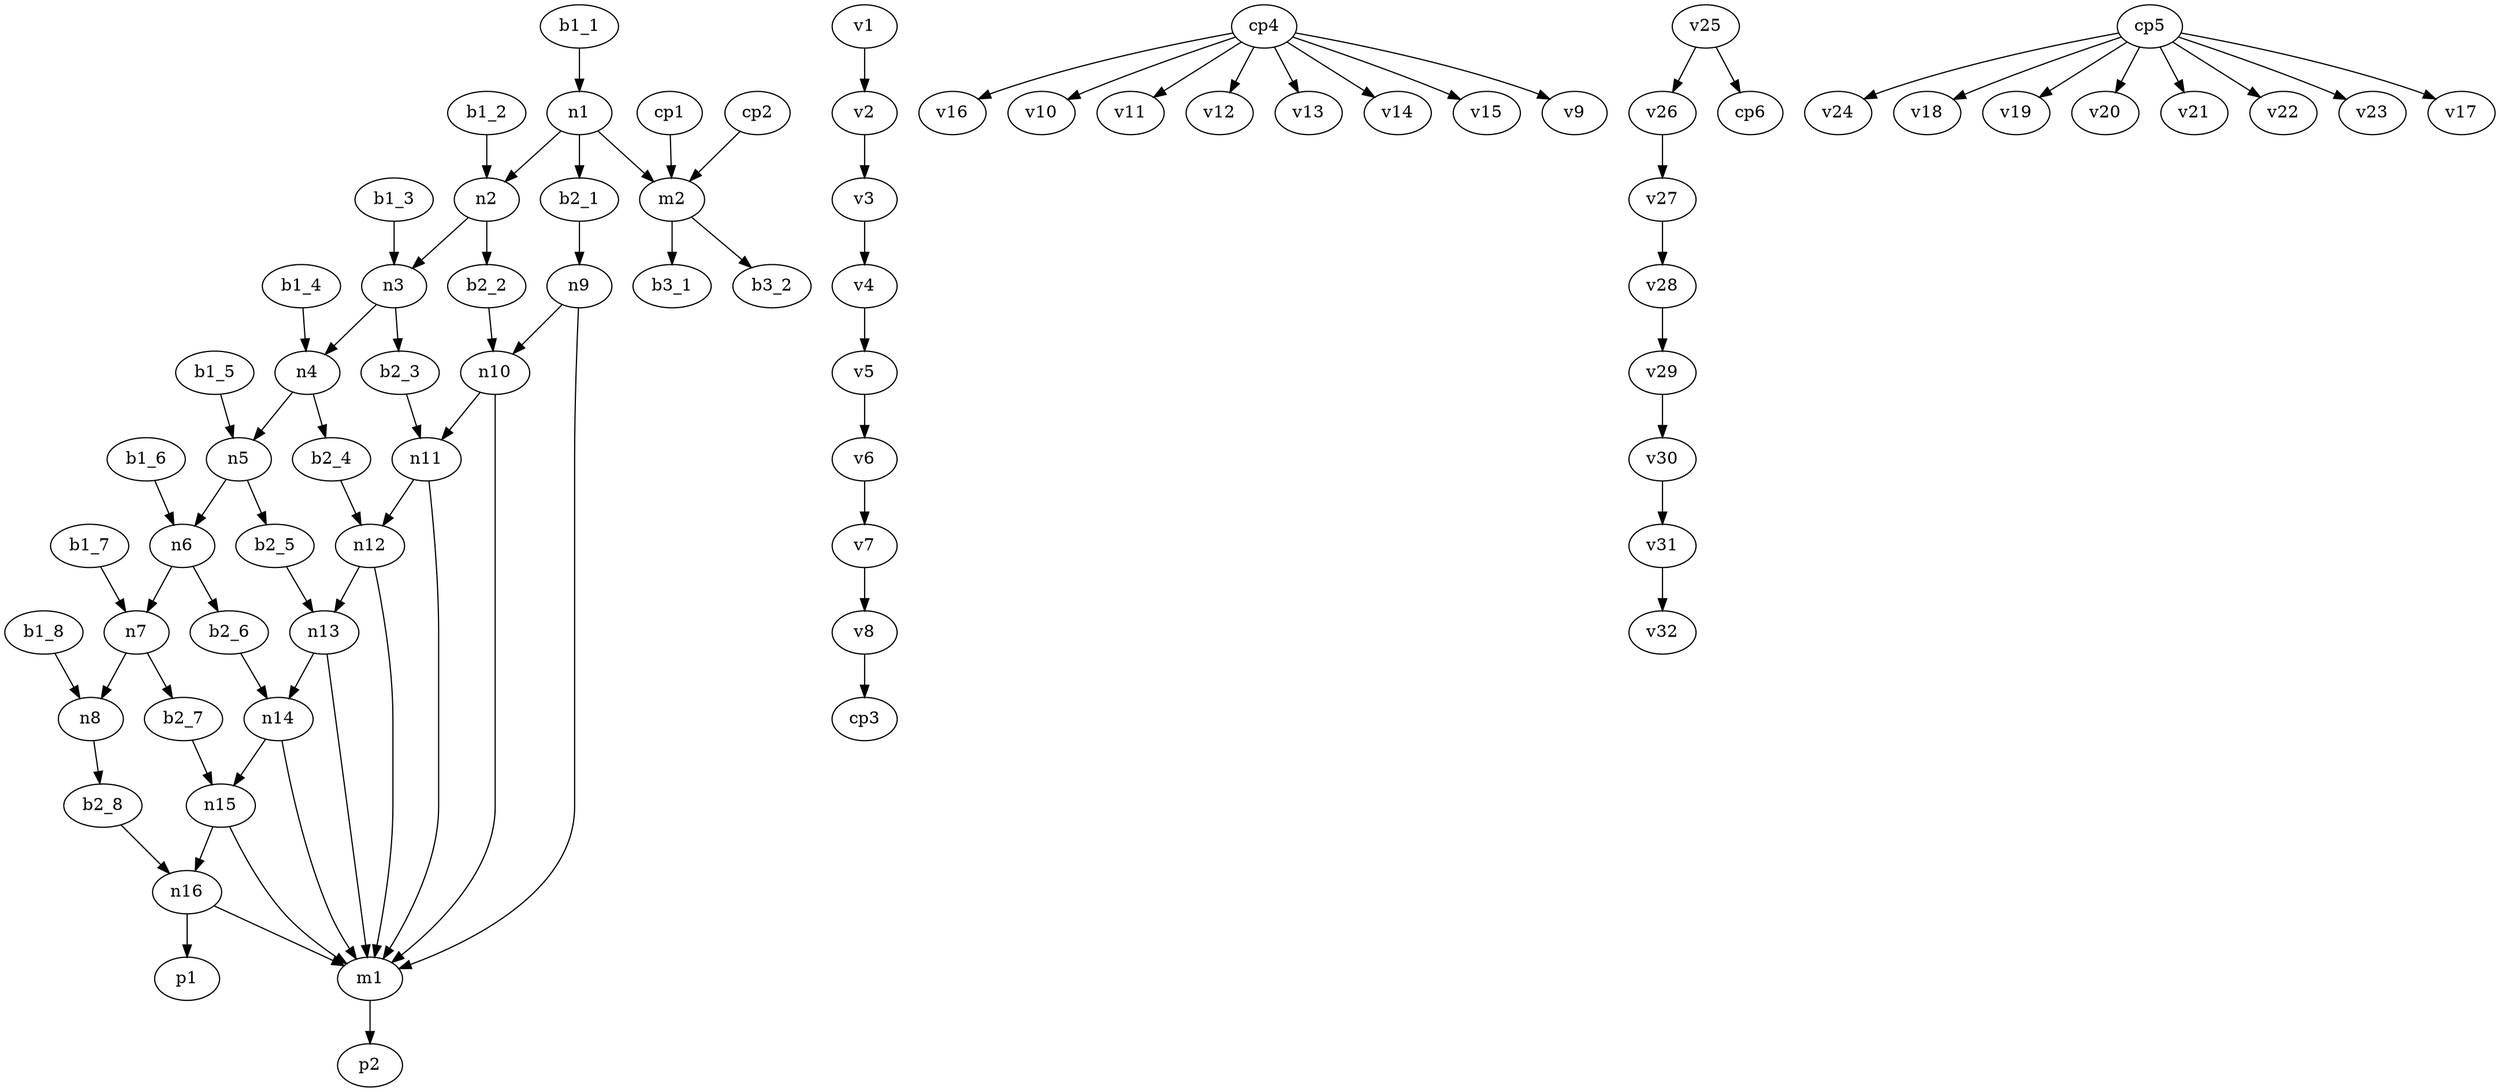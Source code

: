 digraph "" {
	b1_1 -> n1 [key=0,
	connection_id=c1,
	connection_ref="{'name': 'c1', 'ID': 'c1', 'entity': 'CHANNEL', 'params': {'data': {'channelWidth': 100, 'connectionSpacing': 1000}}, 'source': {'_\
component': 'b1_1', '_port': '1'}, 'sinks': [{'_component': 'n1', '_port': '1'}], 'layer': {'_id': '0', 'name': 'FLOW_0', 'type': '\
FLOW', 'group': '0', 'params': {'data': {}}}, '_paths': []}",
	sink_port="{'_component': 'n1', '_port': '1'}",
	source_port="{'_component': 'b1_1', '_port': '1'}"];
n1 -> n2 [key=0,
connection_id=c9,
connection_ref="{'name': 'c9', 'ID': 'c9', 'entity': 'CHANNEL', 'params': {'data': {'channelWidth': 100, 'connectionSpacing': 1000}}, 'source': {'_\
component': 'n1', '_port': '1'}, 'sinks': [{'_component': 'n2', '_port': '1'}], 'layer': {'_id': '0', 'name': 'FLOW_0', 'type': '\
FLOW', 'group': '0', 'params': {'data': {}}}, '_paths': []}",
sink_port="{'_component': 'n2', '_port': '1'}",
source_port="{'_component': 'n1', '_port': '1'}"];
n1 -> b2_1 [key=0,
connection_id=c16,
connection_ref="{'name': 'c16', 'ID': 'c16', 'entity': 'CHANNEL', 'params': {'data': {'channelWidth': 100, 'connectionSpacing': 1000}}, 'source': {'_\
component': 'n1', '_port': '1'}, 'sinks': [{'_component': 'b2_1', '_port': '1'}], 'layer': {'_id': '0', 'name': 'FLOW_0', 'type': '\
FLOW', 'group': '0', 'params': {'data': {}}}, '_paths': []}",
sink_port="{'_component': 'b2_1', '_port': '1'}",
source_port="{'_component': 'n1', '_port': '1'}"];
n1 -> m2 [key=0,
connection_id=c49,
connection_ref="{'name': 'c49', 'ID': 'c49', 'entity': 'CHANNEL', 'params': {'data': {'channelWidth': 100, 'connectionSpacing': 1000}}, 'source': {'_\
component': 'n1', '_port': '1'}, 'sinks': [{'_component': 'm2', '_port': '1'}], 'layer': {'_id': '0', 'name': 'FLOW_0', 'type': '\
FLOW', 'group': '0', 'params': {'data': {}}}, '_paths': []}",
sink_port="{'_component': 'm2', '_port': '1'}",
source_port="{'_component': 'n1', '_port': '1'}"];
b1_2 -> n2 [key=0,
connection_id=c2,
connection_ref="{'name': 'c2', 'ID': 'c2', 'entity': 'CHANNEL', 'params': {'data': {'channelWidth': 100, 'connectionSpacing': 1000}}, 'source': {'_\
component': 'b1_2', '_port': '1'}, 'sinks': [{'_component': 'n2', '_port': '1'}], 'layer': {'_id': '0', 'name': 'FLOW_0', 'type': '\
FLOW', 'group': '0', 'params': {'data': {}}}, '_paths': []}",
sink_port="{'_component': 'n2', '_port': '1'}",
source_port="{'_component': 'b1_2', '_port': '1'}"];
n2 -> n3 [key=0,
connection_id=c10,
connection_ref="{'name': 'c10', 'ID': 'c10', 'entity': 'CHANNEL', 'params': {'data': {'channelWidth': 100, 'connectionSpacing': 1000}}, 'source': {'_\
component': 'n2', '_port': '1'}, 'sinks': [{'_component': 'n3', '_port': '1'}], 'layer': {'_id': '0', 'name': 'FLOW_0', 'type': '\
FLOW', 'group': '0', 'params': {'data': {}}}, '_paths': []}",
sink_port="{'_component': 'n3', '_port': '1'}",
source_port="{'_component': 'n2', '_port': '1'}"];
n2 -> b2_2 [key=0,
connection_id=c17,
connection_ref="{'name': 'c17', 'ID': 'c17', 'entity': 'CHANNEL', 'params': {'data': {'channelWidth': 100, 'connectionSpacing': 1000}}, 'source': {'_\
component': 'n2', '_port': '1'}, 'sinks': [{'_component': 'b2_2', '_port': '1'}], 'layer': {'_id': '0', 'name': 'FLOW_0', 'type': '\
FLOW', 'group': '0', 'params': {'data': {}}}, '_paths': []}",
sink_port="{'_component': 'b2_2', '_port': '1'}",
source_port="{'_component': 'n2', '_port': '1'}"];
b1_3 -> n3 [key=0,
connection_id=c3,
connection_ref="{'name': 'c3', 'ID': 'c3', 'entity': 'CHANNEL', 'params': {'data': {'channelWidth': 100, 'connectionSpacing': 1000}}, 'source': {'_\
component': 'b1_3', '_port': '1'}, 'sinks': [{'_component': 'n3', '_port': '1'}], 'layer': {'_id': '0', 'name': 'FLOW_0', 'type': '\
FLOW', 'group': '0', 'params': {'data': {}}}, '_paths': []}",
sink_port="{'_component': 'n3', '_port': '1'}",
source_port="{'_component': 'b1_3', '_port': '1'}"];
n3 -> n4 [key=0,
connection_id=c11,
connection_ref="{'name': 'c11', 'ID': 'c11', 'entity': 'CHANNEL', 'params': {'data': {'channelWidth': 100, 'connectionSpacing': 1000}}, 'source': {'_\
component': 'n3', '_port': '1'}, 'sinks': [{'_component': 'n4', '_port': '1'}], 'layer': {'_id': '0', 'name': 'FLOW_0', 'type': '\
FLOW', 'group': '0', 'params': {'data': {}}}, '_paths': []}",
sink_port="{'_component': 'n4', '_port': '1'}",
source_port="{'_component': 'n3', '_port': '1'}"];
n3 -> b2_3 [key=0,
connection_id=c18,
connection_ref="{'name': 'c18', 'ID': 'c18', 'entity': 'CHANNEL', 'params': {'data': {'channelWidth': 100, 'connectionSpacing': 1000}}, 'source': {'_\
component': 'n3', '_port': '1'}, 'sinks': [{'_component': 'b2_3', '_port': '1'}], 'layer': {'_id': '0', 'name': 'FLOW_0', 'type': '\
FLOW', 'group': '0', 'params': {'data': {}}}, '_paths': []}",
sink_port="{'_component': 'b2_3', '_port': '1'}",
source_port="{'_component': 'n3', '_port': '1'}"];
b1_4 -> n4 [key=0,
connection_id=c4,
connection_ref="{'name': 'c4', 'ID': 'c4', 'entity': 'CHANNEL', 'params': {'data': {'channelWidth': 100, 'connectionSpacing': 1000}}, 'source': {'_\
component': 'b1_4', '_port': '1'}, 'sinks': [{'_component': 'n4', '_port': '1'}], 'layer': {'_id': '0', 'name': 'FLOW_0', 'type': '\
FLOW', 'group': '0', 'params': {'data': {}}}, '_paths': []}",
sink_port="{'_component': 'n4', '_port': '1'}",
source_port="{'_component': 'b1_4', '_port': '1'}"];
n4 -> n5 [key=0,
connection_id=c12,
connection_ref="{'name': 'c12', 'ID': 'c12', 'entity': 'CHANNEL', 'params': {'data': {'channelWidth': 100, 'connectionSpacing': 1000}}, 'source': {'_\
component': 'n4', '_port': '1'}, 'sinks': [{'_component': 'n5', '_port': '1'}], 'layer': {'_id': '0', 'name': 'FLOW_0', 'type': '\
FLOW', 'group': '0', 'params': {'data': {}}}, '_paths': []}",
sink_port="{'_component': 'n5', '_port': '1'}",
source_port="{'_component': 'n4', '_port': '1'}"];
n4 -> b2_4 [key=0,
connection_id=c19,
connection_ref="{'name': 'c19', 'ID': 'c19', 'entity': 'CHANNEL', 'params': {'data': {'channelWidth': 100, 'connectionSpacing': 1000}}, 'source': {'_\
component': 'n4', '_port': '1'}, 'sinks': [{'_component': 'b2_4', '_port': '1'}], 'layer': {'_id': '0', 'name': 'FLOW_0', 'type': '\
FLOW', 'group': '0', 'params': {'data': {}}}, '_paths': []}",
sink_port="{'_component': 'b2_4', '_port': '1'}",
source_port="{'_component': 'n4', '_port': '1'}"];
b1_5 -> n5 [key=0,
connection_id=c5,
connection_ref="{'name': 'c5', 'ID': 'c5', 'entity': 'CHANNEL', 'params': {'data': {'channelWidth': 100, 'connectionSpacing': 1000}}, 'source': {'_\
component': 'b1_5', '_port': '1'}, 'sinks': [{'_component': 'n5', '_port': '1'}], 'layer': {'_id': '0', 'name': 'FLOW_0', 'type': '\
FLOW', 'group': '0', 'params': {'data': {}}}, '_paths': []}",
sink_port="{'_component': 'n5', '_port': '1'}",
source_port="{'_component': 'b1_5', '_port': '1'}"];
n5 -> n6 [key=0,
connection_id=c13,
connection_ref="{'name': 'c13', 'ID': 'c13', 'entity': 'CHANNEL', 'params': {'data': {'channelWidth': 100, 'connectionSpacing': 1000}}, 'source': {'_\
component': 'n5', '_port': '1'}, 'sinks': [{'_component': 'n6', '_port': '1'}], 'layer': {'_id': '0', 'name': 'FLOW_0', 'type': '\
FLOW', 'group': '0', 'params': {'data': {}}}, '_paths': []}",
sink_port="{'_component': 'n6', '_port': '1'}",
source_port="{'_component': 'n5', '_port': '1'}"];
n5 -> b2_5 [key=0,
connection_id=c20,
connection_ref="{'name': 'c20', 'ID': 'c20', 'entity': 'CHANNEL', 'params': {'data': {'channelWidth': 100, 'connectionSpacing': 1000}}, 'source': {'_\
component': 'n5', '_port': '1'}, 'sinks': [{'_component': 'b2_5', '_port': '1'}], 'layer': {'_id': '0', 'name': 'FLOW_0', 'type': '\
FLOW', 'group': '0', 'params': {'data': {}}}, '_paths': []}",
sink_port="{'_component': 'b2_5', '_port': '1'}",
source_port="{'_component': 'n5', '_port': '1'}"];
b1_6 -> n6 [key=0,
connection_id=c6,
connection_ref="{'name': 'c6', 'ID': 'c6', 'entity': 'CHANNEL', 'params': {'data': {'channelWidth': 100, 'connectionSpacing': 1000}}, 'source': {'_\
component': 'b1_6', '_port': '1'}, 'sinks': [{'_component': 'n6', '_port': '1'}], 'layer': {'_id': '0', 'name': 'FLOW_0', 'type': '\
FLOW', 'group': '0', 'params': {'data': {}}}, '_paths': []}",
sink_port="{'_component': 'n6', '_port': '1'}",
source_port="{'_component': 'b1_6', '_port': '1'}"];
n6 -> n7 [key=0,
connection_id=c14,
connection_ref="{'name': 'c14', 'ID': 'c14', 'entity': 'CHANNEL', 'params': {'data': {'channelWidth': 100, 'connectionSpacing': 1000}}, 'source': {'_\
component': 'n6', '_port': '1'}, 'sinks': [{'_component': 'n7', '_port': '1'}], 'layer': {'_id': '0', 'name': 'FLOW_0', 'type': '\
FLOW', 'group': '0', 'params': {'data': {}}}, '_paths': []}",
sink_port="{'_component': 'n7', '_port': '1'}",
source_port="{'_component': 'n6', '_port': '1'}"];
n6 -> b2_6 [key=0,
connection_id=c21,
connection_ref="{'name': 'c21', 'ID': 'c21', 'entity': 'CHANNEL', 'params': {'data': {'channelWidth': 100, 'connectionSpacing': 1000}}, 'source': {'_\
component': 'n6', '_port': '1'}, 'sinks': [{'_component': 'b2_6', '_port': '1'}], 'layer': {'_id': '0', 'name': 'FLOW_0', 'type': '\
FLOW', 'group': '0', 'params': {'data': {}}}, '_paths': []}",
sink_port="{'_component': 'b2_6', '_port': '1'}",
source_port="{'_component': 'n6', '_port': '1'}"];
b1_7 -> n7 [key=0,
connection_id=c7,
connection_ref="{'name': 'c7', 'ID': 'c7', 'entity': 'CHANNEL', 'params': {'data': {'channelWidth': 100, 'connectionSpacing': 1000}}, 'source': {'_\
component': 'b1_7', '_port': '1'}, 'sinks': [{'_component': 'n7', '_port': '1'}], 'layer': {'_id': '0', 'name': 'FLOW_0', 'type': '\
FLOW', 'group': '0', 'params': {'data': {}}}, '_paths': []}",
sink_port="{'_component': 'n7', '_port': '1'}",
source_port="{'_component': 'b1_7', '_port': '1'}"];
n7 -> n8 [key=0,
connection_id=c15,
connection_ref="{'name': 'c15', 'ID': 'c15', 'entity': 'CHANNEL', 'params': {'data': {'channelWidth': 100, 'connectionSpacing': 1000}}, 'source': {'_\
component': 'n7', '_port': '1'}, 'sinks': [{'_component': 'n8', '_port': '1'}], 'layer': {'_id': '0', 'name': 'FLOW_0', 'type': '\
FLOW', 'group': '0', 'params': {'data': {}}}, '_paths': []}",
sink_port="{'_component': 'n8', '_port': '1'}",
source_port="{'_component': 'n7', '_port': '1'}"];
n7 -> b2_7 [key=0,
connection_id=c22,
connection_ref="{'name': 'c22', 'ID': 'c22', 'entity': 'CHANNEL', 'params': {'data': {'channelWidth': 100, 'connectionSpacing': 1000}}, 'source': {'_\
component': 'n7', '_port': '1'}, 'sinks': [{'_component': 'b2_7', '_port': '1'}], 'layer': {'_id': '0', 'name': 'FLOW_0', 'type': '\
FLOW', 'group': '0', 'params': {'data': {}}}, '_paths': []}",
sink_port="{'_component': 'b2_7', '_port': '1'}",
source_port="{'_component': 'n7', '_port': '1'}"];
b1_8 -> n8 [key=0,
connection_id=c8,
connection_ref="{'name': 'c8', 'ID': 'c8', 'entity': 'CHANNEL', 'params': {'data': {'channelWidth': 100, 'connectionSpacing': 1000}}, 'source': {'_\
component': 'b1_8', '_port': '1'}, 'sinks': [{'_component': 'n8', '_port': '1'}], 'layer': {'_id': '0', 'name': 'FLOW_0', 'type': '\
FLOW', 'group': '0', 'params': {'data': {}}}, '_paths': []}",
sink_port="{'_component': 'n8', '_port': '1'}",
source_port="{'_component': 'b1_8', '_port': '1'}"];
n8 -> b2_8 [key=0,
connection_id=c23,
connection_ref="{'name': 'c23', 'ID': 'c23', 'entity': 'CHANNEL', 'params': {'data': {'channelWidth': 100, 'connectionSpacing': 1000}}, 'source': {'_\
component': 'n8', '_port': '1'}, 'sinks': [{'_component': 'b2_8', '_port': '1'}], 'layer': {'_id': '0', 'name': 'FLOW_0', 'type': '\
FLOW', 'group': '0', 'params': {'data': {}}}, '_paths': []}",
sink_port="{'_component': 'b2_8', '_port': '1'}",
source_port="{'_component': 'n8', '_port': '1'}"];
b2_1 -> n9 [key=0,
connection_id=c24,
connection_ref="{'name': 'c24', 'ID': 'c24', 'entity': 'CHANNEL', 'params': {'data': {'channelWidth': 100, 'connectionSpacing': 1000}}, 'source': {'_\
component': 'b2_1', '_port': '1'}, 'sinks': [{'_component': 'n9', '_port': '1'}], 'layer': {'_id': '0', 'name': 'FLOW_0', 'type': '\
FLOW', 'group': '0', 'params': {'data': {}}}, '_paths': []}",
sink_port="{'_component': 'n9', '_port': '1'}",
source_port="{'_component': 'b2_1', '_port': '1'}"];
b2_2 -> n10 [key=0,
connection_id=c25,
connection_ref="{'name': 'c25', 'ID': 'c25', 'entity': 'CHANNEL', 'params': {'data': {'channelWidth': 100, 'connectionSpacing': 1000}}, 'source': {'_\
component': 'b2_2', '_port': '1'}, 'sinks': [{'_component': 'n10', '_port': '1'}], 'layer': {'_id': '0', 'name': 'FLOW_0', 'type': '\
FLOW', 'group': '0', 'params': {'data': {}}}, '_paths': []}",
sink_port="{'_component': 'n10', '_port': '1'}",
source_port="{'_component': 'b2_2', '_port': '1'}"];
b2_3 -> n11 [key=0,
connection_id=c26,
connection_ref="{'name': 'c26', 'ID': 'c26', 'entity': 'CHANNEL', 'params': {'data': {'channelWidth': 100, 'connectionSpacing': 1000}}, 'source': {'_\
component': 'b2_3', '_port': '1'}, 'sinks': [{'_component': 'n11', '_port': '1'}], 'layer': {'_id': '0', 'name': 'FLOW_0', 'type': '\
FLOW', 'group': '0', 'params': {'data': {}}}, '_paths': []}",
sink_port="{'_component': 'n11', '_port': '1'}",
source_port="{'_component': 'b2_3', '_port': '1'}"];
b2_4 -> n12 [key=0,
connection_id=c27,
connection_ref="{'name': 'c27', 'ID': 'c27', 'entity': 'CHANNEL', 'params': {'data': {'channelWidth': 100, 'connectionSpacing': 1000}}, 'source': {'_\
component': 'b2_4', '_port': '1'}, 'sinks': [{'_component': 'n12', '_port': '1'}], 'layer': {'_id': '0', 'name': 'FLOW_0', 'type': '\
FLOW', 'group': '0', 'params': {'data': {}}}, '_paths': []}",
sink_port="{'_component': 'n12', '_port': '1'}",
source_port="{'_component': 'b2_4', '_port': '1'}"];
b2_5 -> n13 [key=0,
connection_id=c28,
connection_ref="{'name': 'c28', 'ID': 'c28', 'entity': 'CHANNEL', 'params': {'data': {'channelWidth': 100, 'connectionSpacing': 1000}}, 'source': {'_\
component': 'b2_5', '_port': '1'}, 'sinks': [{'_component': 'n13', '_port': '1'}], 'layer': {'_id': '0', 'name': 'FLOW_0', 'type': '\
FLOW', 'group': '0', 'params': {'data': {}}}, '_paths': []}",
sink_port="{'_component': 'n13', '_port': '1'}",
source_port="{'_component': 'b2_5', '_port': '1'}"];
b2_6 -> n14 [key=0,
connection_id=c29,
connection_ref="{'name': 'c29', 'ID': 'c29', 'entity': 'CHANNEL', 'params': {'data': {'channelWidth': 100, 'connectionSpacing': 1000}}, 'source': {'_\
component': 'b2_6', '_port': '1'}, 'sinks': [{'_component': 'n14', '_port': '1'}], 'layer': {'_id': '0', 'name': 'FLOW_0', 'type': '\
FLOW', 'group': '0', 'params': {'data': {}}}, '_paths': []}",
sink_port="{'_component': 'n14', '_port': '1'}",
source_port="{'_component': 'b2_6', '_port': '1'}"];
b2_7 -> n15 [key=0,
connection_id=c30,
connection_ref="{'name': 'c30', 'ID': 'c30', 'entity': 'CHANNEL', 'params': {'data': {'channelWidth': 100, 'connectionSpacing': 1000}}, 'source': {'_\
component': 'b2_7', '_port': '1'}, 'sinks': [{'_component': 'n15', '_port': '1'}], 'layer': {'_id': '0', 'name': 'FLOW_0', 'type': '\
FLOW', 'group': '0', 'params': {'data': {}}}, '_paths': []}",
sink_port="{'_component': 'n15', '_port': '1'}",
source_port="{'_component': 'b2_7', '_port': '1'}"];
b2_8 -> n16 [key=0,
connection_id=c31,
connection_ref="{'name': 'c31', 'ID': 'c31', 'entity': 'CHANNEL', 'params': {'data': {'channelWidth': 100, 'connectionSpacing': 1000}}, 'source': {'_\
component': 'b2_8', '_port': '1'}, 'sinks': [{'_component': 'n16', '_port': '1'}], 'layer': {'_id': '0', 'name': 'FLOW_0', 'type': '\
FLOW', 'group': '0', 'params': {'data': {}}}, '_paths': []}",
sink_port="{'_component': 'n16', '_port': '1'}",
source_port="{'_component': 'b2_8', '_port': '1'}"];
n9 -> n10 [key=0,
connection_id=c32,
connection_ref="{'name': 'c32', 'ID': 'c32', 'entity': 'CHANNEL', 'params': {'data': {'channelWidth': 100, 'connectionSpacing': 1000}}, 'source': {'_\
component': 'n9', '_port': '1'}, 'sinks': [{'_component': 'n10', '_port': '1'}], 'layer': {'_id': '0', 'name': 'FLOW_0', 'type': '\
FLOW', 'group': '0', 'params': {'data': {}}}, '_paths': []}",
sink_port="{'_component': 'n10', '_port': '1'}",
source_port="{'_component': 'n9', '_port': '1'}"];
n9 -> m1 [key=0,
connection_id=c40,
connection_ref="{'name': 'c40', 'ID': 'c40', 'entity': 'CHANNEL', 'params': {'data': {'channelWidth': 100, 'connectionSpacing': 1000}}, 'source': {'_\
component': 'n9', '_port': '1'}, 'sinks': [{'_component': 'm1', '_port': '2'}], 'layer': {'_id': '0', 'name': 'FLOW_0', 'type': '\
FLOW', 'group': '0', 'params': {'data': {}}}, '_paths': []}",
sink_port="{'_component': 'm1', '_port': '2'}",
source_port="{'_component': 'n9', '_port': '1'}"];
n10 -> n11 [key=0,
connection_id=c33,
connection_ref="{'name': 'c33', 'ID': 'c33', 'entity': 'CHANNEL', 'params': {'data': {'channelWidth': 100, 'connectionSpacing': 1000}}, 'source': {'_\
component': 'n10', '_port': '1'}, 'sinks': [{'_component': 'n11', '_port': '1'}], 'layer': {'_id': '0', 'name': 'FLOW_0', 'type': '\
FLOW', 'group': '0', 'params': {'data': {}}}, '_paths': []}",
sink_port="{'_component': 'n11', '_port': '1'}",
source_port="{'_component': 'n10', '_port': '1'}"];
n10 -> m1 [key=0,
connection_id=c41,
connection_ref="{'name': 'c41', 'ID': 'c41', 'entity': 'CHANNEL', 'params': {'data': {'channelWidth': 100, 'connectionSpacing': 1000}}, 'source': {'_\
component': 'n10', '_port': '1'}, 'sinks': [{'_component': 'm1', '_port': '3'}], 'layer': {'_id': '0', 'name': 'FLOW_0', 'type': '\
FLOW', 'group': '0', 'params': {'data': {}}}, '_paths': []}",
sink_port="{'_component': 'm1', '_port': '3'}",
source_port="{'_component': 'n10', '_port': '1'}"];
n11 -> n12 [key=0,
connection_id=c34,
connection_ref="{'name': 'c34', 'ID': 'c34', 'entity': 'CHANNEL', 'params': {'data': {'channelWidth': 100, 'connectionSpacing': 1000}}, 'source': {'_\
component': 'n11', '_port': '1'}, 'sinks': [{'_component': 'n12', '_port': '1'}], 'layer': {'_id': '0', 'name': 'FLOW_0', 'type': '\
FLOW', 'group': '0', 'params': {'data': {}}}, '_paths': []}",
sink_port="{'_component': 'n12', '_port': '1'}",
source_port="{'_component': 'n11', '_port': '1'}"];
n11 -> m1 [key=0,
connection_id=c42,
connection_ref="{'name': 'c42', 'ID': 'c42', 'entity': 'CHANNEL', 'params': {'data': {'channelWidth': 100, 'connectionSpacing': 1000}}, 'source': {'_\
component': 'n11', '_port': '1'}, 'sinks': [{'_component': 'm1', '_port': '4'}], 'layer': {'_id': '0', 'name': 'FLOW_0', 'type': '\
FLOW', 'group': '0', 'params': {'data': {}}}, '_paths': []}",
sink_port="{'_component': 'm1', '_port': '4'}",
source_port="{'_component': 'n11', '_port': '1'}"];
n12 -> n13 [key=0,
connection_id=c35,
connection_ref="{'name': 'c35', 'ID': 'c35', 'entity': 'CHANNEL', 'params': {'data': {'channelWidth': 100, 'connectionSpacing': 1000}}, 'source': {'_\
component': 'n12', '_port': '1'}, 'sinks': [{'_component': 'n13', '_port': '1'}], 'layer': {'_id': '0', 'name': 'FLOW_0', 'type': '\
FLOW', 'group': '0', 'params': {'data': {}}}, '_paths': []}",
sink_port="{'_component': 'n13', '_port': '1'}",
source_port="{'_component': 'n12', '_port': '1'}"];
n12 -> m1 [key=0,
connection_id=c43,
connection_ref="{'name': 'c43', 'ID': 'c43', 'entity': 'CHANNEL', 'params': {'data': {'channelWidth': 100, 'connectionSpacing': 1000}}, 'source': {'_\
component': 'n12', '_port': '1'}, 'sinks': [{'_component': 'm1', '_port': '5'}], 'layer': {'_id': '0', 'name': 'FLOW_0', 'type': '\
FLOW', 'group': '0', 'params': {'data': {}}}, '_paths': []}",
sink_port="{'_component': 'm1', '_port': '5'}",
source_port="{'_component': 'n12', '_port': '1'}"];
n13 -> n14 [key=0,
connection_id=c36,
connection_ref="{'name': 'c36', 'ID': 'c36', 'entity': 'CHANNEL', 'params': {'data': {'channelWidth': 100, 'connectionSpacing': 1000}}, 'source': {'_\
component': 'n13', '_port': '1'}, 'sinks': [{'_component': 'n14', '_port': '1'}], 'layer': {'_id': '0', 'name': 'FLOW_0', 'type': '\
FLOW', 'group': '0', 'params': {'data': {}}}, '_paths': []}",
sink_port="{'_component': 'n14', '_port': '1'}",
source_port="{'_component': 'n13', '_port': '1'}"];
n13 -> m1 [key=0,
connection_id=c44,
connection_ref="{'name': 'c44', 'ID': 'c44', 'entity': 'CHANNEL', 'params': {'data': {'channelWidth': 100, 'connectionSpacing': 1000}}, 'source': {'_\
component': 'n13', '_port': '1'}, 'sinks': [{'_component': 'm1', '_port': '6'}], 'layer': {'_id': '0', 'name': 'FLOW_0', 'type': '\
FLOW', 'group': '0', 'params': {'data': {}}}, '_paths': []}",
sink_port="{'_component': 'm1', '_port': '6'}",
source_port="{'_component': 'n13', '_port': '1'}"];
n14 -> n15 [key=0,
connection_id=c37,
connection_ref="{'name': 'c37', 'ID': 'c37', 'entity': 'CHANNEL', 'params': {'data': {'channelWidth': 100, 'connectionSpacing': 1000}}, 'source': {'_\
component': 'n14', '_port': '1'}, 'sinks': [{'_component': 'n15', '_port': '1'}], 'layer': {'_id': '0', 'name': 'FLOW_0', 'type': '\
FLOW', 'group': '0', 'params': {'data': {}}}, '_paths': []}",
sink_port="{'_component': 'n15', '_port': '1'}",
source_port="{'_component': 'n14', '_port': '1'}"];
n14 -> m1 [key=0,
connection_id=c45,
connection_ref="{'name': 'c45', 'ID': 'c45', 'entity': 'CHANNEL', 'params': {'data': {'channelWidth': 100, 'connectionSpacing': 1000}}, 'source': {'_\
component': 'n14', '_port': '1'}, 'sinks': [{'_component': 'm1', '_port': '7'}], 'layer': {'_id': '0', 'name': 'FLOW_0', 'type': '\
FLOW', 'group': '0', 'params': {'data': {}}}, '_paths': []}",
sink_port="{'_component': 'm1', '_port': '7'}",
source_port="{'_component': 'n14', '_port': '1'}"];
n15 -> n16 [key=0,
connection_id=c38,
connection_ref="{'name': 'c38', 'ID': 'c38', 'entity': 'CHANNEL', 'params': {'data': {'channelWidth': 100, 'connectionSpacing': 1000}}, 'source': {'_\
component': 'n15', '_port': '1'}, 'sinks': [{'_component': 'n16', '_port': '1'}], 'layer': {'_id': '0', 'name': 'FLOW_0', 'type': '\
FLOW', 'group': '0', 'params': {'data': {}}}, '_paths': []}",
sink_port="{'_component': 'n16', '_port': '1'}",
source_port="{'_component': 'n15', '_port': '1'}"];
n15 -> m1 [key=0,
connection_id=c46,
connection_ref="{'name': 'c46', 'ID': 'c46', 'entity': 'CHANNEL', 'params': {'data': {'channelWidth': 100, 'connectionSpacing': 1000}}, 'source': {'_\
component': 'n15', '_port': '1'}, 'sinks': [{'_component': 'm1', '_port': '8'}], 'layer': {'_id': '0', 'name': 'FLOW_0', 'type': '\
FLOW', 'group': '0', 'params': {'data': {}}}, '_paths': []}",
sink_port="{'_component': 'm1', '_port': '8'}",
source_port="{'_component': 'n15', '_port': '1'}"];
n16 -> p1 [key=0,
connection_id=c39,
connection_ref="{'name': 'c39', 'ID': 'c39', 'entity': 'CHANNEL', 'params': {'data': {'channelWidth': 100, 'connectionSpacing': 1000}}, 'source': {'_\
component': 'n16', '_port': '1'}, 'sinks': [{'_component': 'p1', '_port': '1'}], 'layer': {'_id': '0', 'name': 'FLOW_0', 'type': '\
FLOW', 'group': '0', 'params': {'data': {}}}, '_paths': []}",
sink_port="{'_component': 'p1', '_port': '1'}",
source_port="{'_component': 'n16', '_port': '1'}"];
n16 -> m1 [key=0,
connection_id=c47,
connection_ref="{'name': 'c47', 'ID': 'c47', 'entity': 'CHANNEL', 'params': {'data': {'channelWidth': 100, 'connectionSpacing': 1000}}, 'source': {'_\
component': 'n16', '_port': '1'}, 'sinks': [{'_component': 'm1', '_port': '9'}], 'layer': {'_id': '0', 'name': 'FLOW_0', 'type': '\
FLOW', 'group': '0', 'params': {'data': {}}}, '_paths': []}",
sink_port="{'_component': 'm1', '_port': '9'}",
source_port="{'_component': 'n16', '_port': '1'}"];
m1 -> p2 [key=0,
connection_id=c48,
connection_ref="{'name': 'c48', 'ID': 'c48', 'entity': 'CHANNEL', 'params': {'data': {'channelWidth': 100, 'connectionSpacing': 1000}}, 'source': {'_\
component': 'm1', '_port': '1'}, 'sinks': [{'_component': 'p2', '_port': '1'}], 'layer': {'_id': '0', 'name': 'FLOW_0', 'type': '\
FLOW', 'group': '0', 'params': {'data': {}}}, '_paths': []}",
sink_port="{'_component': 'p2', '_port': '1'}",
source_port="{'_component': 'm1', '_port': '1'}"];
m2 -> b3_1 [key=0,
connection_id=c50,
connection_ref="{'name': 'c50', 'ID': 'c50', 'entity': 'CHANNEL', 'params': {'data': {'channelWidth': 100, 'connectionSpacing': 1000}}, 'source': {'_\
component': 'm2', '_port': '2'}, 'sinks': [{'_component': 'b3_1', '_port': '1'}], 'layer': {'_id': '0', 'name': 'FLOW_0', 'type': '\
FLOW', 'group': '0', 'params': {'data': {}}}, '_paths': []}",
sink_port="{'_component': 'b3_1', '_port': '1'}",
source_port="{'_component': 'm2', '_port': '2'}"];
m2 -> b3_2 [key=0,
connection_id=c51,
connection_ref="{'name': 'c51', 'ID': 'c51', 'entity': 'CHANNEL', 'params': {'data': {'channelWidth': 100, 'connectionSpacing': 1000}}, 'source': {'_\
component': 'm2', '_port': '3'}, 'sinks': [{'_component': 'b3_2', '_port': '1'}], 'layer': {'_id': '0', 'name': 'FLOW_0', 'type': '\
FLOW', 'group': '0', 'params': {'data': {}}}, '_paths': []}",
sink_port="{'_component': 'b3_2', '_port': '1'}",
source_port="{'_component': 'm2', '_port': '3'}"];
cp1 -> m2 [key=0,
connection_id=cm1,
connection_ref="{'name': 'cm1', 'ID': 'cm1', 'entity': 'CHANNEL', 'params': {'data': {'channelWidth': 50, 'connectionSpacing': 1000}}, 'source': {'_\
component': 'cp1', '_port': '1'}, 'sinks': [{'_component': 'm2', '_port': '4'}], 'layer': {'_id': '1', 'name': 'FLOW_0', 'type': '\
CONTROL', 'group': '0', 'params': {'data': {}}}, '_paths': []}",
sink_port="{'_component': 'm2', '_port': '4'}",
source_port="{'_component': 'cp1', '_port': '1'}"];
cp2 -> m2 [key=0,
connection_id=cm2,
connection_ref="{'name': 'cm2', 'ID': 'cm2', 'entity': 'CHANNEL', 'params': {'data': {'channelWidth': 50, 'connectionSpacing': 1000}}, 'source': {'_\
component': 'cp2', '_port': '1'}, 'sinks': [{'_component': 'm2', '_port': '5'}], 'layer': {'_id': '1', 'name': 'FLOW_0', 'type': '\
CONTROL', 'group': '0', 'params': {'data': {}}}, '_paths': []}",
sink_port="{'_component': 'm2', '_port': '5'}",
source_port="{'_component': 'cp2', '_port': '1'}"];
v1 -> v2 [key=0,
connection_id=cc1,
connection_ref="{'name': 'cc1', 'ID': 'cc1', 'entity': 'CHANNEL', 'params': {'data': {'channelWidth': 50, 'connectionSpacing': 1000}}, 'source': {'_\
component': 'v1', '_port': '1'}, 'sinks': [{'_component': 'v2', '_port': '1'}], 'layer': {'_id': '1', 'name': 'FLOW_0', 'type': '\
CONTROL', 'group': '0', 'params': {'data': {}}}, '_paths': []}",
sink_port="{'_component': 'v2', '_port': '1'}",
source_port="{'_component': 'v1', '_port': '1'}"];
v2 -> v3 [key=0,
connection_id=cc2,
connection_ref="{'name': 'cc2', 'ID': 'cc2', 'entity': 'CHANNEL', 'params': {'data': {'channelWidth': 50, 'connectionSpacing': 1000}}, 'source': {'_\
component': 'v2', '_port': '1'}, 'sinks': [{'_component': 'v3', '_port': '1'}], 'layer': {'_id': '1', 'name': 'FLOW_0', 'type': '\
CONTROL', 'group': '0', 'params': {'data': {}}}, '_paths': []}",
sink_port="{'_component': 'v3', '_port': '1'}",
source_port="{'_component': 'v2', '_port': '1'}"];
v3 -> v4 [key=0,
connection_id=cc3,
connection_ref="{'name': 'cc3', 'ID': 'cc3', 'entity': 'CHANNEL', 'params': {'data': {'channelWidth': 50, 'connectionSpacing': 1000}}, 'source': {'_\
component': 'v3', '_port': '1'}, 'sinks': [{'_component': 'v4', '_port': '1'}], 'layer': {'_id': '1', 'name': 'FLOW_0', 'type': '\
CONTROL', 'group': '0', 'params': {'data': {}}}, '_paths': []}",
sink_port="{'_component': 'v4', '_port': '1'}",
source_port="{'_component': 'v3', '_port': '1'}"];
v4 -> v5 [key=0,
connection_id=cc4,
connection_ref="{'name': 'cc4', 'ID': 'cc4', 'entity': 'CHANNEL', 'params': {'data': {'channelWidth': 50, 'connectionSpacing': 1000}}, 'source': {'_\
component': 'v4', '_port': '1'}, 'sinks': [{'_component': 'v5', '_port': '1'}], 'layer': {'_id': '1', 'name': 'FLOW_0', 'type': '\
CONTROL', 'group': '0', 'params': {'data': {}}}, '_paths': []}",
sink_port="{'_component': 'v5', '_port': '1'}",
source_port="{'_component': 'v4', '_port': '1'}"];
v5 -> v6 [key=0,
connection_id=cc5,
connection_ref="{'name': 'cc5', 'ID': 'cc5', 'entity': 'CHANNEL', 'params': {'data': {'channelWidth': 50, 'connectionSpacing': 1000}}, 'source': {'_\
component': 'v5', '_port': '1'}, 'sinks': [{'_component': 'v6', '_port': '1'}], 'layer': {'_id': '1', 'name': 'FLOW_0', 'type': '\
CONTROL', 'group': '0', 'params': {'data': {}}}, '_paths': []}",
sink_port="{'_component': 'v6', '_port': '1'}",
source_port="{'_component': 'v5', '_port': '1'}"];
v6 -> v7 [key=0,
connection_id=cc6,
connection_ref="{'name': 'cc6', 'ID': 'cc6', 'entity': 'CHANNEL', 'params': {'data': {'channelWidth': 50, 'connectionSpacing': 1000}}, 'source': {'_\
component': 'v6', '_port': '1'}, 'sinks': [{'_component': 'v7', '_port': '1'}], 'layer': {'_id': '1', 'name': 'FLOW_0', 'type': '\
CONTROL', 'group': '0', 'params': {'data': {}}}, '_paths': []}",
sink_port="{'_component': 'v7', '_port': '1'}",
source_port="{'_component': 'v6', '_port': '1'}"];
v7 -> v8 [key=0,
connection_id=cc7,
connection_ref="{'name': 'cc7', 'ID': 'cc7', 'entity': 'CHANNEL', 'params': {'data': {'channelWidth': 50, 'connectionSpacing': 1000}}, 'source': {'_\
component': 'v7', '_port': '1'}, 'sinks': [{'_component': 'v8', '_port': '1'}], 'layer': {'_id': '1', 'name': 'FLOW_0', 'type': '\
CONTROL', 'group': '0', 'params': {'data': {}}}, '_paths': []}",
sink_port="{'_component': 'v8', '_port': '1'}",
source_port="{'_component': 'v7', '_port': '1'}"];
v8 -> cp3 [key=0,
connection_id=cc8,
connection_ref="{'name': 'cc8', 'ID': 'cc8', 'entity': 'CHANNEL', 'params': {'data': {'channelWidth': 50, 'connectionSpacing': 1000}}, 'source': {'_\
component': 'v8', '_port': '1'}, 'sinks': [{'_component': 'cp3', '_port': '1'}], 'layer': {'_id': '1', 'name': 'FLOW_0', 'type': '\
CONTROL', 'group': '0', 'params': {'data': {}}}, '_paths': []}",
sink_port="{'_component': 'cp3', '_port': '1'}",
source_port="{'_component': 'v8', '_port': '1'}"];
cp4 -> v16 [key=0,
connection_id=n1,
connection_ref="{'name': 'n1', 'ID': 'n1', 'entity': 'NET', 'params': {'data': {'channelWidth': 50, 'connectionSpacing': 1000}}, 'source': {'_component': '\
cp4', '_port': '1'}, 'sinks': [{'_component': 'v16', '_port': '1'}, {'_component': 'v10', '_port': '1'}, {'_component': 'v11', '_\
port': '1'}, {'_component': 'v12', '_port': '1'}, {'_component': 'v13', '_port': '1'}, {'_component': 'v14', '_port': '1'}, {'_component': '\
v15', '_port': '1'}, {'_component': 'v9', '_port': '1'}], 'layer': {'_id': '1', 'name': 'FLOW_0', 'type': 'CONTROL', 'group': '0', '\
params': {'data': {}}}, '_paths': []}",
sink_port="{'_component': 'v16', '_port': '1'}",
source_port="{'_component': 'cp4', '_port': '1'}"];
cp4 -> v10 [key=0,
connection_id=n1,
connection_ref="{'name': 'n1', 'ID': 'n1', 'entity': 'NET', 'params': {'data': {'channelWidth': 50, 'connectionSpacing': 1000}}, 'source': {'_component': '\
cp4', '_port': '1'}, 'sinks': [{'_component': 'v16', '_port': '1'}, {'_component': 'v10', '_port': '1'}, {'_component': 'v11', '_\
port': '1'}, {'_component': 'v12', '_port': '1'}, {'_component': 'v13', '_port': '1'}, {'_component': 'v14', '_port': '1'}, {'_component': '\
v15', '_port': '1'}, {'_component': 'v9', '_port': '1'}], 'layer': {'_id': '1', 'name': 'FLOW_0', 'type': 'CONTROL', 'group': '0', '\
params': {'data': {}}}, '_paths': []}",
sink_port="{'_component': 'v10', '_port': '1'}",
source_port="{'_component': 'cp4', '_port': '1'}"];
cp4 -> v11 [key=0,
connection_id=n1,
connection_ref="{'name': 'n1', 'ID': 'n1', 'entity': 'NET', 'params': {'data': {'channelWidth': 50, 'connectionSpacing': 1000}}, 'source': {'_component': '\
cp4', '_port': '1'}, 'sinks': [{'_component': 'v16', '_port': '1'}, {'_component': 'v10', '_port': '1'}, {'_component': 'v11', '_\
port': '1'}, {'_component': 'v12', '_port': '1'}, {'_component': 'v13', '_port': '1'}, {'_component': 'v14', '_port': '1'}, {'_component': '\
v15', '_port': '1'}, {'_component': 'v9', '_port': '1'}], 'layer': {'_id': '1', 'name': 'FLOW_0', 'type': 'CONTROL', 'group': '0', '\
params': {'data': {}}}, '_paths': []}",
sink_port="{'_component': 'v11', '_port': '1'}",
source_port="{'_component': 'cp4', '_port': '1'}"];
cp4 -> v12 [key=0,
connection_id=n1,
connection_ref="{'name': 'n1', 'ID': 'n1', 'entity': 'NET', 'params': {'data': {'channelWidth': 50, 'connectionSpacing': 1000}}, 'source': {'_component': '\
cp4', '_port': '1'}, 'sinks': [{'_component': 'v16', '_port': '1'}, {'_component': 'v10', '_port': '1'}, {'_component': 'v11', '_\
port': '1'}, {'_component': 'v12', '_port': '1'}, {'_component': 'v13', '_port': '1'}, {'_component': 'v14', '_port': '1'}, {'_component': '\
v15', '_port': '1'}, {'_component': 'v9', '_port': '1'}], 'layer': {'_id': '1', 'name': 'FLOW_0', 'type': 'CONTROL', 'group': '0', '\
params': {'data': {}}}, '_paths': []}",
sink_port="{'_component': 'v12', '_port': '1'}",
source_port="{'_component': 'cp4', '_port': '1'}"];
cp4 -> v13 [key=0,
connection_id=n1,
connection_ref="{'name': 'n1', 'ID': 'n1', 'entity': 'NET', 'params': {'data': {'channelWidth': 50, 'connectionSpacing': 1000}}, 'source': {'_component': '\
cp4', '_port': '1'}, 'sinks': [{'_component': 'v16', '_port': '1'}, {'_component': 'v10', '_port': '1'}, {'_component': 'v11', '_\
port': '1'}, {'_component': 'v12', '_port': '1'}, {'_component': 'v13', '_port': '1'}, {'_component': 'v14', '_port': '1'}, {'_component': '\
v15', '_port': '1'}, {'_component': 'v9', '_port': '1'}], 'layer': {'_id': '1', 'name': 'FLOW_0', 'type': 'CONTROL', 'group': '0', '\
params': {'data': {}}}, '_paths': []}",
sink_port="{'_component': 'v13', '_port': '1'}",
source_port="{'_component': 'cp4', '_port': '1'}"];
cp4 -> v14 [key=0,
connection_id=n1,
connection_ref="{'name': 'n1', 'ID': 'n1', 'entity': 'NET', 'params': {'data': {'channelWidth': 50, 'connectionSpacing': 1000}}, 'source': {'_component': '\
cp4', '_port': '1'}, 'sinks': [{'_component': 'v16', '_port': '1'}, {'_component': 'v10', '_port': '1'}, {'_component': 'v11', '_\
port': '1'}, {'_component': 'v12', '_port': '1'}, {'_component': 'v13', '_port': '1'}, {'_component': 'v14', '_port': '1'}, {'_component': '\
v15', '_port': '1'}, {'_component': 'v9', '_port': '1'}], 'layer': {'_id': '1', 'name': 'FLOW_0', 'type': 'CONTROL', 'group': '0', '\
params': {'data': {}}}, '_paths': []}",
sink_port="{'_component': 'v14', '_port': '1'}",
source_port="{'_component': 'cp4', '_port': '1'}"];
cp4 -> v15 [key=0,
connection_id=n1,
connection_ref="{'name': 'n1', 'ID': 'n1', 'entity': 'NET', 'params': {'data': {'channelWidth': 50, 'connectionSpacing': 1000}}, 'source': {'_component': '\
cp4', '_port': '1'}, 'sinks': [{'_component': 'v16', '_port': '1'}, {'_component': 'v10', '_port': '1'}, {'_component': 'v11', '_\
port': '1'}, {'_component': 'v12', '_port': '1'}, {'_component': 'v13', '_port': '1'}, {'_component': 'v14', '_port': '1'}, {'_component': '\
v15', '_port': '1'}, {'_component': 'v9', '_port': '1'}], 'layer': {'_id': '1', 'name': 'FLOW_0', 'type': 'CONTROL', 'group': '0', '\
params': {'data': {}}}, '_paths': []}",
sink_port="{'_component': 'v15', '_port': '1'}",
source_port="{'_component': 'cp4', '_port': '1'}"];
cp4 -> v9 [key=0,
connection_id=n1,
connection_ref="{'name': 'n1', 'ID': 'n1', 'entity': 'NET', 'params': {'data': {'channelWidth': 50, 'connectionSpacing': 1000}}, 'source': {'_component': '\
cp4', '_port': '1'}, 'sinks': [{'_component': 'v16', '_port': '1'}, {'_component': 'v10', '_port': '1'}, {'_component': 'v11', '_\
port': '1'}, {'_component': 'v12', '_port': '1'}, {'_component': 'v13', '_port': '1'}, {'_component': 'v14', '_port': '1'}, {'_component': '\
v15', '_port': '1'}, {'_component': 'v9', '_port': '1'}], 'layer': {'_id': '1', 'name': 'FLOW_0', 'type': 'CONTROL', 'group': '0', '\
params': {'data': {}}}, '_paths': []}",
sink_port="{'_component': 'v9', '_port': '1'}",
source_port="{'_component': 'cp4', '_port': '1'}"];
v25 -> v26 [key=0,
connection_id=cc41,
connection_ref="{'name': 'cc41', 'ID': 'cc41', 'entity': 'CHANNEL', 'params': {'data': {'channelWidth': 50, 'connectionSpacing': 1000}}, 'source': {'_\
component': 'v25', '_port': '1'}, 'sinks': [{'_component': 'v26', '_port': '1'}], 'layer': {'_id': '1', 'name': 'FLOW_0', 'type': '\
CONTROL', 'group': '0', 'params': {'data': {}}}, '_paths': []}",
sink_port="{'_component': 'v26', '_port': '1'}",
source_port="{'_component': 'v25', '_port': '1'}"];
v25 -> cp6 [key=0,
connection_id=cc48,
connection_ref="{'name': 'cc48', 'ID': 'cc48', 'entity': 'CHANNEL', 'params': {'data': {'channelWidth': 50, 'connectionSpacing': 1000}}, 'source': {'_\
component': 'v25', '_port': '1'}, 'sinks': [{'_component': 'cp6', '_port': '1'}], 'layer': {'_id': '1', 'name': 'FLOW_0', 'type': '\
CONTROL', 'group': '0', 'params': {'data': {}}}, '_paths': []}",
sink_port="{'_component': 'cp6', '_port': '1'}",
source_port="{'_component': 'v25', '_port': '1'}"];
v26 -> v27 [key=0,
connection_id=cc42,
connection_ref="{'name': 'cc42', 'ID': 'cc42', 'entity': 'CHANNEL', 'params': {'data': {'channelWidth': 50, 'connectionSpacing': 1000}}, 'source': {'_\
component': 'v26', '_port': '1'}, 'sinks': [{'_component': 'v27', '_port': '1'}], 'layer': {'_id': '1', 'name': 'FLOW_0', 'type': '\
CONTROL', 'group': '0', 'params': {'data': {}}}, '_paths': []}",
sink_port="{'_component': 'v27', '_port': '1'}",
source_port="{'_component': 'v26', '_port': '1'}"];
v27 -> v28 [key=0,
connection_id=cc43,
connection_ref="{'name': 'cc43', 'ID': 'cc43', 'entity': 'CHANNEL', 'params': {'data': {'channelWidth': 50, 'connectionSpacing': 1000}}, 'source': {'_\
component': 'v27', '_port': '1'}, 'sinks': [{'_component': 'v28', '_port': '1'}], 'layer': {'_id': '1', 'name': 'FLOW_0', 'type': '\
CONTROL', 'group': '0', 'params': {'data': {}}}, '_paths': []}",
sink_port="{'_component': 'v28', '_port': '1'}",
source_port="{'_component': 'v27', '_port': '1'}"];
v28 -> v29 [key=0,
connection_id=cc44,
connection_ref="{'name': 'cc44', 'ID': 'cc44', 'entity': 'CHANNEL', 'params': {'data': {'channelWidth': 50, 'connectionSpacing': 1000}}, 'source': {'_\
component': 'v28', '_port': '1'}, 'sinks': [{'_component': 'v29', '_port': '1'}], 'layer': {'_id': '1', 'name': 'FLOW_0', 'type': '\
CONTROL', 'group': '0', 'params': {'data': {}}}, '_paths': []}",
sink_port="{'_component': 'v29', '_port': '1'}",
source_port="{'_component': 'v28', '_port': '1'}"];
v29 -> v30 [key=0,
connection_id=cc45,
connection_ref="{'name': 'cc45', 'ID': 'cc45', 'entity': 'CHANNEL', 'params': {'data': {'channelWidth': 50, 'connectionSpacing': 1000}}, 'source': {'_\
component': 'v29', '_port': '1'}, 'sinks': [{'_component': 'v30', '_port': '1'}], 'layer': {'_id': '1', 'name': 'FLOW_0', 'type': '\
CONTROL', 'group': '0', 'params': {'data': {}}}, '_paths': []}",
sink_port="{'_component': 'v30', '_port': '1'}",
source_port="{'_component': 'v29', '_port': '1'}"];
v30 -> v31 [key=0,
connection_id=cc46,
connection_ref="{'name': 'cc46', 'ID': 'cc46', 'entity': 'CHANNEL', 'params': {'data': {'channelWidth': 50, 'connectionSpacing': 1000}}, 'source': {'_\
component': 'v30', '_port': '1'}, 'sinks': [{'_component': 'v31', '_port': '1'}], 'layer': {'_id': '1', 'name': 'FLOW_0', 'type': '\
CONTROL', 'group': '0', 'params': {'data': {}}}, '_paths': []}",
sink_port="{'_component': 'v31', '_port': '1'}",
source_port="{'_component': 'v30', '_port': '1'}"];
v31 -> v32 [key=0,
connection_id=cc47,
connection_ref="{'name': 'cc47', 'ID': 'cc47', 'entity': 'CHANNEL', 'params': {'data': {'channelWidth': 50, 'connectionSpacing': 1000}}, 'source': {'_\
component': 'v31', '_port': '1'}, 'sinks': [{'_component': 'v32', '_port': '1'}], 'layer': {'_id': '1', 'name': 'FLOW_0', 'type': '\
CONTROL', 'group': '0', 'params': {'data': {}}}, '_paths': []}",
sink_port="{'_component': 'v32', '_port': '1'}",
source_port="{'_component': 'v31', '_port': '1'}"];
cp5 -> v24 [key=0,
connection_id=n2,
connection_ref="{'name': 'n2', 'ID': 'n2', 'entity': 'NET', 'params': {'data': {'channelWidth': 50, 'connectionSpacing': 1000}}, 'source': {'_component': '\
cp5', '_port': '1'}, 'sinks': [{'_component': 'v24', '_port': '1'}, {'_component': 'v18', '_port': '1'}, {'_component': 'v19', '_\
port': '1'}, {'_component': 'v20', '_port': '1'}, {'_component': 'v21', '_port': '1'}, {'_component': 'v22', '_port': '1'}, {'_component': '\
v23', '_port': '1'}, {'_component': 'v17', '_port': '1'}], 'layer': {'_id': '1', 'name': 'FLOW_0', 'type': 'CONTROL', 'group': '\
0', 'params': {'data': {}}}, '_paths': []}",
sink_port="{'_component': 'v24', '_port': '1'}",
source_port="{'_component': 'cp5', '_port': '1'}"];
cp5 -> v18 [key=0,
connection_id=n2,
connection_ref="{'name': 'n2', 'ID': 'n2', 'entity': 'NET', 'params': {'data': {'channelWidth': 50, 'connectionSpacing': 1000}}, 'source': {'_component': '\
cp5', '_port': '1'}, 'sinks': [{'_component': 'v24', '_port': '1'}, {'_component': 'v18', '_port': '1'}, {'_component': 'v19', '_\
port': '1'}, {'_component': 'v20', '_port': '1'}, {'_component': 'v21', '_port': '1'}, {'_component': 'v22', '_port': '1'}, {'_component': '\
v23', '_port': '1'}, {'_component': 'v17', '_port': '1'}], 'layer': {'_id': '1', 'name': 'FLOW_0', 'type': 'CONTROL', 'group': '\
0', 'params': {'data': {}}}, '_paths': []}",
sink_port="{'_component': 'v18', '_port': '1'}",
source_port="{'_component': 'cp5', '_port': '1'}"];
cp5 -> v19 [key=0,
connection_id=n2,
connection_ref="{'name': 'n2', 'ID': 'n2', 'entity': 'NET', 'params': {'data': {'channelWidth': 50, 'connectionSpacing': 1000}}, 'source': {'_component': '\
cp5', '_port': '1'}, 'sinks': [{'_component': 'v24', '_port': '1'}, {'_component': 'v18', '_port': '1'}, {'_component': 'v19', '_\
port': '1'}, {'_component': 'v20', '_port': '1'}, {'_component': 'v21', '_port': '1'}, {'_component': 'v22', '_port': '1'}, {'_component': '\
v23', '_port': '1'}, {'_component': 'v17', '_port': '1'}], 'layer': {'_id': '1', 'name': 'FLOW_0', 'type': 'CONTROL', 'group': '\
0', 'params': {'data': {}}}, '_paths': []}",
sink_port="{'_component': 'v19', '_port': '1'}",
source_port="{'_component': 'cp5', '_port': '1'}"];
cp5 -> v20 [key=0,
connection_id=n2,
connection_ref="{'name': 'n2', 'ID': 'n2', 'entity': 'NET', 'params': {'data': {'channelWidth': 50, 'connectionSpacing': 1000}}, 'source': {'_component': '\
cp5', '_port': '1'}, 'sinks': [{'_component': 'v24', '_port': '1'}, {'_component': 'v18', '_port': '1'}, {'_component': 'v19', '_\
port': '1'}, {'_component': 'v20', '_port': '1'}, {'_component': 'v21', '_port': '1'}, {'_component': 'v22', '_port': '1'}, {'_component': '\
v23', '_port': '1'}, {'_component': 'v17', '_port': '1'}], 'layer': {'_id': '1', 'name': 'FLOW_0', 'type': 'CONTROL', 'group': '\
0', 'params': {'data': {}}}, '_paths': []}",
sink_port="{'_component': 'v20', '_port': '1'}",
source_port="{'_component': 'cp5', '_port': '1'}"];
cp5 -> v21 [key=0,
connection_id=n2,
connection_ref="{'name': 'n2', 'ID': 'n2', 'entity': 'NET', 'params': {'data': {'channelWidth': 50, 'connectionSpacing': 1000}}, 'source': {'_component': '\
cp5', '_port': '1'}, 'sinks': [{'_component': 'v24', '_port': '1'}, {'_component': 'v18', '_port': '1'}, {'_component': 'v19', '_\
port': '1'}, {'_component': 'v20', '_port': '1'}, {'_component': 'v21', '_port': '1'}, {'_component': 'v22', '_port': '1'}, {'_component': '\
v23', '_port': '1'}, {'_component': 'v17', '_port': '1'}], 'layer': {'_id': '1', 'name': 'FLOW_0', 'type': 'CONTROL', 'group': '\
0', 'params': {'data': {}}}, '_paths': []}",
sink_port="{'_component': 'v21', '_port': '1'}",
source_port="{'_component': 'cp5', '_port': '1'}"];
cp5 -> v22 [key=0,
connection_id=n2,
connection_ref="{'name': 'n2', 'ID': 'n2', 'entity': 'NET', 'params': {'data': {'channelWidth': 50, 'connectionSpacing': 1000}}, 'source': {'_component': '\
cp5', '_port': '1'}, 'sinks': [{'_component': 'v24', '_port': '1'}, {'_component': 'v18', '_port': '1'}, {'_component': 'v19', '_\
port': '1'}, {'_component': 'v20', '_port': '1'}, {'_component': 'v21', '_port': '1'}, {'_component': 'v22', '_port': '1'}, {'_component': '\
v23', '_port': '1'}, {'_component': 'v17', '_port': '1'}], 'layer': {'_id': '1', 'name': 'FLOW_0', 'type': 'CONTROL', 'group': '\
0', 'params': {'data': {}}}, '_paths': []}",
sink_port="{'_component': 'v22', '_port': '1'}",
source_port="{'_component': 'cp5', '_port': '1'}"];
cp5 -> v23 [key=0,
connection_id=n2,
connection_ref="{'name': 'n2', 'ID': 'n2', 'entity': 'NET', 'params': {'data': {'channelWidth': 50, 'connectionSpacing': 1000}}, 'source': {'_component': '\
cp5', '_port': '1'}, 'sinks': [{'_component': 'v24', '_port': '1'}, {'_component': 'v18', '_port': '1'}, {'_component': 'v19', '_\
port': '1'}, {'_component': 'v20', '_port': '1'}, {'_component': 'v21', '_port': '1'}, {'_component': 'v22', '_port': '1'}, {'_component': '\
v23', '_port': '1'}, {'_component': 'v17', '_port': '1'}], 'layer': {'_id': '1', 'name': 'FLOW_0', 'type': 'CONTROL', 'group': '\
0', 'params': {'data': {}}}, '_paths': []}",
sink_port="{'_component': 'v23', '_port': '1'}",
source_port="{'_component': 'cp5', '_port': '1'}"];
cp5 -> v17 [key=0,
connection_id=n2,
connection_ref="{'name': 'n2', 'ID': 'n2', 'entity': 'NET', 'params': {'data': {'channelWidth': 50, 'connectionSpacing': 1000}}, 'source': {'_component': '\
cp5', '_port': '1'}, 'sinks': [{'_component': 'v24', '_port': '1'}, {'_component': 'v18', '_port': '1'}, {'_component': 'v19', '_\
port': '1'}, {'_component': 'v20', '_port': '1'}, {'_component': 'v21', '_port': '1'}, {'_component': 'v22', '_port': '1'}, {'_component': '\
v23', '_port': '1'}, {'_component': 'v17', '_port': '1'}], 'layer': {'_id': '1', 'name': 'FLOW_0', 'type': 'CONTROL', 'group': '\
0', 'params': {'data': {}}}, '_paths': []}",
sink_port="{'_component': 'v17', '_port': '1'}",
source_port="{'_component': 'cp5', '_port': '1'}"];
}
